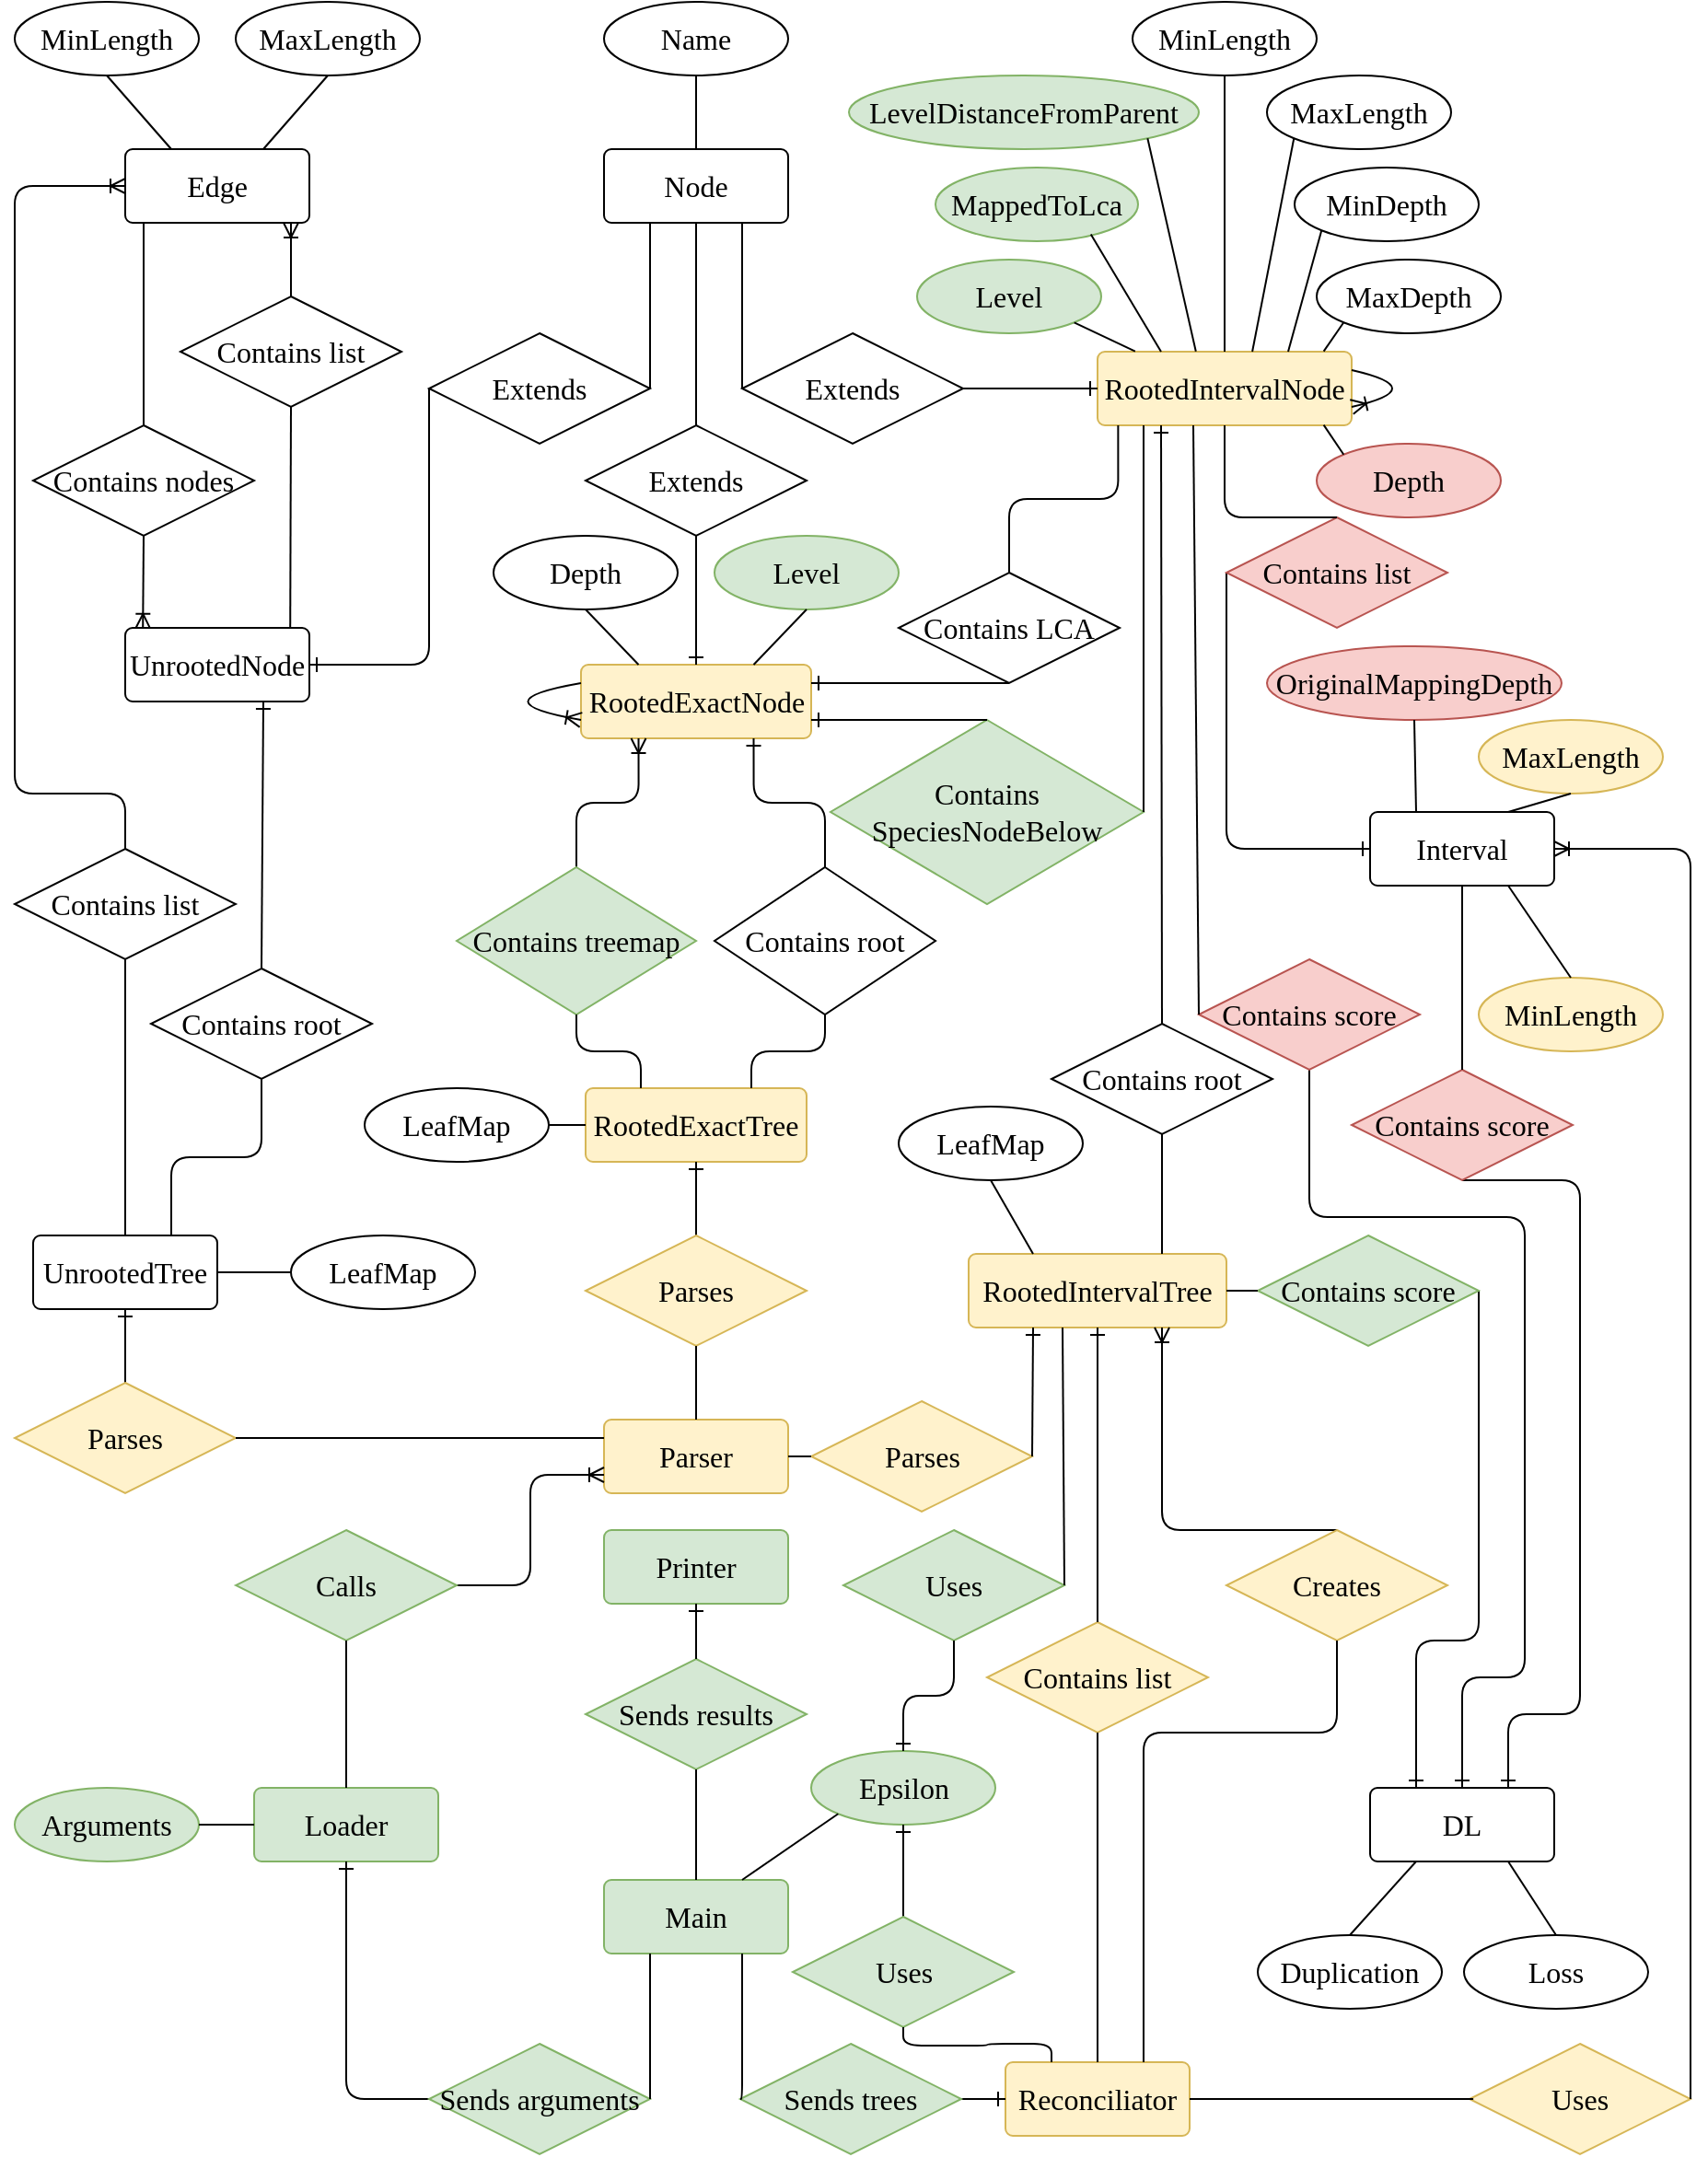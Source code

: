 <mxfile version="14.6.0" type="device"><diagram id="Qa_BbwQ11GzeGNr4lLnT" name="Page-1"><mxGraphModel dx="1021" dy="529" grid="1" gridSize="10" guides="1" tooltips="1" connect="1" arrows="1" fold="1" page="1" pageScale="1" pageWidth="827" pageHeight="1169" math="0" shadow="0"><root><mxCell id="0"/><mxCell id="1" parent="0"/><mxCell id="8KQ0YK8IQkVIXae2N2Za-1" value="Edge" style="rounded=1;arcSize=10;whiteSpace=wrap;html=1;align=center;fontFamily=Times New Roman;fontSize=16;" parent="1" vertex="1"><mxGeometry x="80" y="80" width="100" height="40" as="geometry"/></mxCell><mxCell id="8KQ0YK8IQkVIXae2N2Za-2" value="MaxLength" style="ellipse;whiteSpace=wrap;html=1;align=center;fontFamily=Times New Roman;fontSize=16;" parent="1" vertex="1"><mxGeometry x="140" width="100" height="40" as="geometry"/></mxCell><mxCell id="8KQ0YK8IQkVIXae2N2Za-3" value="MinLength" style="ellipse;whiteSpace=wrap;html=1;align=center;fontFamily=Times New Roman;fontSize=16;" parent="1" vertex="1"><mxGeometry x="20" width="100" height="40" as="geometry"/></mxCell><mxCell id="8KQ0YK8IQkVIXae2N2Za-4" value="" style="endArrow=none;html=1;rounded=0;exitX=0.5;exitY=1;exitDx=0;exitDy=0;entryX=0.25;entryY=0;entryDx=0;entryDy=0;fontFamily=Times New Roman;fontSize=16;" parent="1" source="8KQ0YK8IQkVIXae2N2Za-3" target="8KQ0YK8IQkVIXae2N2Za-1" edge="1"><mxGeometry relative="1" as="geometry"><mxPoint x="330" y="190" as="sourcePoint"/><mxPoint x="490" y="190" as="targetPoint"/></mxGeometry></mxCell><mxCell id="8KQ0YK8IQkVIXae2N2Za-5" value="" style="endArrow=none;html=1;rounded=0;exitX=0.5;exitY=1;exitDx=0;exitDy=0;entryX=0.75;entryY=0;entryDx=0;entryDy=0;fontFamily=Times New Roman;fontSize=16;" parent="1" source="8KQ0YK8IQkVIXae2N2Za-2" target="8KQ0YK8IQkVIXae2N2Za-1" edge="1"><mxGeometry relative="1" as="geometry"><mxPoint x="80" y="50" as="sourcePoint"/><mxPoint x="115" y="90" as="targetPoint"/></mxGeometry></mxCell><mxCell id="8KQ0YK8IQkVIXae2N2Za-8" value="" style="fontSize=16;html=1;endArrow=ERoneToMany;exitX=0.5;exitY=1;exitDx=0;exitDy=0;startArrow=none;fontFamily=Times New Roman;entryX=0.096;entryY=0.01;entryDx=0;entryDy=0;entryPerimeter=0;" parent="1" source="8KQ0YK8IQkVIXae2N2Za-7" target="8KQ0YK8IQkVIXae2N2Za-14" edge="1"><mxGeometry width="100" height="100" relative="1" as="geometry"><mxPoint x="360" y="240" as="sourcePoint"/><mxPoint x="105" y="310" as="targetPoint"/></mxGeometry></mxCell><mxCell id="8KQ0YK8IQkVIXae2N2Za-7" value="Contains nodes" style="shape=rhombus;perimeter=rhombusPerimeter;whiteSpace=wrap;html=1;align=center;fontFamily=Times New Roman;fontSize=16;" parent="1" vertex="1"><mxGeometry x="30" y="230" width="120" height="60" as="geometry"/></mxCell><mxCell id="8KQ0YK8IQkVIXae2N2Za-10" value="" style="fontSize=16;html=1;endArrow=none;entryX=0.5;entryY=0;entryDx=0;entryDy=0;fontFamily=Times New Roman;exitX=0.1;exitY=1;exitDx=0;exitDy=0;exitPerimeter=0;" parent="1" source="8KQ0YK8IQkVIXae2N2Za-1" target="8KQ0YK8IQkVIXae2N2Za-7" edge="1"><mxGeometry width="100" height="100" relative="1" as="geometry"><mxPoint x="80" y="160" as="sourcePoint"/><mxPoint x="130" y="240" as="targetPoint"/></mxGeometry></mxCell><mxCell id="8KQ0YK8IQkVIXae2N2Za-12" value="" style="fontSize=16;html=1;endArrow=ERoneToMany;exitX=0.5;exitY=0;exitDx=0;exitDy=0;startArrow=none;fontFamily=Times New Roman;entryX=0.9;entryY=1;entryDx=0;entryDy=0;entryPerimeter=0;" parent="1" source="8KQ0YK8IQkVIXae2N2Za-11" target="8KQ0YK8IQkVIXae2N2Za-1" edge="1"><mxGeometry width="100" height="100" relative="1" as="geometry"><mxPoint x="270" y="310" as="sourcePoint"/><mxPoint x="200" y="150" as="targetPoint"/></mxGeometry></mxCell><mxCell id="8KQ0YK8IQkVIXae2N2Za-11" value="Contains list" style="shape=rhombus;perimeter=rhombusPerimeter;whiteSpace=wrap;html=1;align=center;fontFamily=Times New Roman;fontSize=16;" parent="1" vertex="1"><mxGeometry x="110" y="160" width="120" height="60" as="geometry"/></mxCell><mxCell id="8KQ0YK8IQkVIXae2N2Za-13" value="" style="fontSize=16;html=1;endArrow=none;exitX=0.896;exitY=0.01;exitDx=0;exitDy=0;entryX=0.5;entryY=1;entryDx=0;entryDy=0;fontFamily=Times New Roman;exitPerimeter=0;" parent="1" source="8KQ0YK8IQkVIXae2N2Za-14" target="8KQ0YK8IQkVIXae2N2Za-11" edge="1"><mxGeometry width="100" height="100" relative="1" as="geometry"><mxPoint x="180" y="260" as="sourcePoint"/><mxPoint x="155" y="120" as="targetPoint"/></mxGeometry></mxCell><mxCell id="8KQ0YK8IQkVIXae2N2Za-14" value="UnrootedNode" style="rounded=1;arcSize=10;whiteSpace=wrap;html=1;align=center;fontFamily=Times New Roman;fontSize=16;" parent="1" vertex="1"><mxGeometry x="80" y="340" width="100" height="40" as="geometry"/></mxCell><mxCell id="8KQ0YK8IQkVIXae2N2Za-15" value="Interval" style="rounded=1;arcSize=10;whiteSpace=wrap;html=1;align=center;fontFamily=Times New Roman;fontSize=16;" parent="1" vertex="1"><mxGeometry x="756" y="440" width="100" height="40" as="geometry"/></mxCell><mxCell id="8KQ0YK8IQkVIXae2N2Za-16" value="MinLength" style="ellipse;whiteSpace=wrap;html=1;align=center;fontFamily=Times New Roman;fontSize=16;fillColor=#fff2cc;strokeColor=#d6b656;" parent="1" vertex="1"><mxGeometry x="815" y="530" width="100" height="40" as="geometry"/></mxCell><mxCell id="8KQ0YK8IQkVIXae2N2Za-17" value="MaxLength" style="ellipse;whiteSpace=wrap;html=1;align=center;fontFamily=Times New Roman;fontSize=16;fillColor=#fff2cc;strokeColor=#d6b656;" parent="1" vertex="1"><mxGeometry x="815" y="390" width="100" height="40" as="geometry"/></mxCell><mxCell id="8KQ0YK8IQkVIXae2N2Za-20" value="Node" style="rounded=1;arcSize=10;whiteSpace=wrap;html=1;align=center;fontFamily=Times New Roman;fontSize=16;" parent="1" vertex="1"><mxGeometry x="340" y="80" width="100" height="40" as="geometry"/></mxCell><mxCell id="8KQ0YK8IQkVIXae2N2Za-21" value="DL" style="rounded=1;arcSize=10;whiteSpace=wrap;html=1;align=center;fontFamily=Times New Roman;fontSize=16;" parent="1" vertex="1"><mxGeometry x="756" y="970" width="100" height="40" as="geometry"/></mxCell><mxCell id="8KQ0YK8IQkVIXae2N2Za-22" value="OriginalMappingDepth" style="ellipse;whiteSpace=wrap;html=1;align=center;fillColor=#f8cecc;strokeColor=#b85450;fontFamily=Times New Roman;fontSize=16;" parent="1" vertex="1"><mxGeometry x="700" y="350" width="160" height="40" as="geometry"/></mxCell><mxCell id="8KQ0YK8IQkVIXae2N2Za-23" value="Duplication" style="ellipse;whiteSpace=wrap;html=1;align=center;fontFamily=Times New Roman;fontSize=16;" parent="1" vertex="1"><mxGeometry x="695" y="1050" width="100" height="40" as="geometry"/></mxCell><mxCell id="8KQ0YK8IQkVIXae2N2Za-24" value="Loss" style="ellipse;whiteSpace=wrap;html=1;align=center;fontFamily=Times New Roman;fontSize=16;" parent="1" vertex="1"><mxGeometry x="807" y="1050" width="100" height="40" as="geometry"/></mxCell><mxCell id="8KQ0YK8IQkVIXae2N2Za-33" value="UnrootedTree" style="rounded=1;arcSize=10;whiteSpace=wrap;html=1;align=center;fontFamily=Times New Roman;fontSize=16;" parent="1" vertex="1"><mxGeometry x="30" y="670" width="100" height="40" as="geometry"/></mxCell><mxCell id="8KQ0YK8IQkVIXae2N2Za-38" value="" style="fontSize=16;html=1;endArrow=ERone;endFill=1;exitX=0.5;exitY=0;exitDx=0;exitDy=0;startArrow=none;entryX=0.75;entryY=1;entryDx=0;entryDy=0;fontFamily=Times New Roman;" parent="1" source="8KQ0YK8IQkVIXae2N2Za-34" target="8KQ0YK8IQkVIXae2N2Za-14" edge="1"><mxGeometry width="100" height="100" relative="1" as="geometry"><mxPoint x="190" y="340" as="sourcePoint"/><mxPoint x="60" y="310" as="targetPoint"/></mxGeometry></mxCell><mxCell id="8KQ0YK8IQkVIXae2N2Za-34" value="Contains root" style="shape=rhombus;perimeter=rhombusPerimeter;whiteSpace=wrap;html=1;align=center;fontFamily=Times New Roman;fontSize=16;" parent="1" vertex="1"><mxGeometry x="94" y="525" width="120" height="60" as="geometry"/></mxCell><mxCell id="8KQ0YK8IQkVIXae2N2Za-39" value="" style="fontSize=16;html=1;endArrow=none;endFill=1;exitX=0.75;exitY=0;exitDx=0;exitDy=0;entryX=0.5;entryY=1;entryDx=0;entryDy=0;fontFamily=Times New Roman;edgeStyle=orthogonalEdgeStyle;" parent="1" source="8KQ0YK8IQkVIXae2N2Za-33" target="8KQ0YK8IQkVIXae2N2Za-34" edge="1"><mxGeometry width="100" height="100" relative="1" as="geometry"><mxPoint x="130" y="400" as="sourcePoint"/><mxPoint x="130" y="280" as="targetPoint"/></mxGeometry></mxCell><mxCell id="8KQ0YK8IQkVIXae2N2Za-40" value="LeafMap" style="ellipse;whiteSpace=wrap;html=1;align=center;fontFamily=Times New Roman;fontSize=16;" parent="1" vertex="1"><mxGeometry x="170" y="670" width="100" height="40" as="geometry"/></mxCell><mxCell id="8KQ0YK8IQkVIXae2N2Za-41" value="" style="endArrow=none;html=1;rounded=0;exitX=0;exitY=0.5;exitDx=0;exitDy=0;fontFamily=Times New Roman;fontSize=16;entryX=1;entryY=0.5;entryDx=0;entryDy=0;" parent="1" source="8KQ0YK8IQkVIXae2N2Za-40" target="8KQ0YK8IQkVIXae2N2Za-33" edge="1"><mxGeometry relative="1" as="geometry"><mxPoint x="90" y="290" as="sourcePoint"/><mxPoint x="160" y="650" as="targetPoint"/></mxGeometry></mxCell><mxCell id="8KQ0YK8IQkVIXae2N2Za-43" value="" style="fontSize=16;html=1;endArrow=ERone;endFill=1;exitX=0;exitY=0.5;exitDx=0;exitDy=0;entryX=1;entryY=0.5;entryDx=0;entryDy=0;startArrow=none;fontFamily=Times New Roman;edgeStyle=orthogonalEdgeStyle;" parent="1" source="8KQ0YK8IQkVIXae2N2Za-42" target="8KQ0YK8IQkVIXae2N2Za-14" edge="1"><mxGeometry width="100" height="100" relative="1" as="geometry"><mxPoint x="230" y="330" as="sourcePoint"/><mxPoint x="330" y="230" as="targetPoint"/><Array as="points"><mxPoint x="245" y="360"/></Array></mxGeometry></mxCell><mxCell id="8KQ0YK8IQkVIXae2N2Za-42" value="Extends" style="shape=rhombus;perimeter=rhombusPerimeter;whiteSpace=wrap;html=1;align=center;fontFamily=Times New Roman;fontSize=16;" parent="1" vertex="1"><mxGeometry x="245" y="180" width="120" height="60" as="geometry"/></mxCell><mxCell id="8KQ0YK8IQkVIXae2N2Za-44" value="" style="fontSize=16;html=1;endArrow=none;endFill=1;exitX=0.25;exitY=1;exitDx=0;exitDy=0;entryX=1;entryY=0.5;entryDx=0;entryDy=0;fontFamily=Times New Roman;" parent="1" source="8KQ0YK8IQkVIXae2N2Za-20" target="8KQ0YK8IQkVIXae2N2Za-42" edge="1"><mxGeometry width="100" height="100" relative="1" as="geometry"><mxPoint x="380" y="300" as="sourcePoint"/><mxPoint x="180" y="270" as="targetPoint"/></mxGeometry></mxCell><mxCell id="8KQ0YK8IQkVIXae2N2Za-45" value="Parser" style="rounded=1;arcSize=10;whiteSpace=wrap;html=1;align=center;fontFamily=Times New Roman;fontSize=16;fillColor=#fff2cc;strokeColor=#d6b656;" parent="1" vertex="1"><mxGeometry x="340" y="770" width="100" height="40" as="geometry"/></mxCell><mxCell id="8KQ0YK8IQkVIXae2N2Za-47" value="" style="fontSize=16;html=1;endArrow=ERone;endFill=1;exitX=0.5;exitY=0;exitDx=0;exitDy=0;entryX=0.5;entryY=1;entryDx=0;entryDy=0;startArrow=none;fontFamily=Times New Roman;" parent="1" source="8KQ0YK8IQkVIXae2N2Za-46" target="8KQ0YK8IQkVIXae2N2Za-33" edge="1"><mxGeometry width="100" height="100" relative="1" as="geometry"><mxPoint x="280" y="430" as="sourcePoint"/><mxPoint x="380" y="330" as="targetPoint"/></mxGeometry></mxCell><mxCell id="8KQ0YK8IQkVIXae2N2Za-46" value="Parses" style="shape=rhombus;perimeter=rhombusPerimeter;whiteSpace=wrap;html=1;align=center;fontFamily=Times New Roman;fontSize=16;fillColor=#fff2cc;strokeColor=#d6b656;" parent="1" vertex="1"><mxGeometry x="20" y="750" width="120" height="60" as="geometry"/></mxCell><mxCell id="8KQ0YK8IQkVIXae2N2Za-48" value="" style="fontSize=16;html=1;endArrow=none;endFill=1;exitX=0;exitY=0.25;exitDx=0;exitDy=0;entryX=1;entryY=0.5;entryDx=0;entryDy=0;fontFamily=Times New Roman;edgeStyle=orthogonalEdgeStyle;" parent="1" source="8KQ0YK8IQkVIXae2N2Za-45" target="8KQ0YK8IQkVIXae2N2Za-46" edge="1"><mxGeometry width="100" height="100" relative="1" as="geometry"><mxPoint x="266.5" y="510" as="sourcePoint"/><mxPoint x="66.5" y="510" as="targetPoint"/><Array as="points"><mxPoint x="140" y="780"/></Array></mxGeometry></mxCell><mxCell id="8KQ0YK8IQkVIXae2N2Za-49" value="RootedExactNode" style="rounded=1;arcSize=10;whiteSpace=wrap;html=1;align=center;fontFamily=Times New Roman;fontSize=16;fillColor=#fff2cc;strokeColor=#d6b656;" parent="1" vertex="1"><mxGeometry x="327.5" y="360" width="125" height="40" as="geometry"/></mxCell><mxCell id="8KQ0YK8IQkVIXae2N2Za-50" value="" style="edgeStyle=orthogonalEdgeStyle;fontSize=16;html=1;endArrow=ERoneToMany;exitX=0;exitY=0.25;exitDx=0;exitDy=0;entryX=0;entryY=0.75;entryDx=0;entryDy=0;curved=1;fontFamily=Times New Roman;" parent="1" source="8KQ0YK8IQkVIXae2N2Za-49" target="8KQ0YK8IQkVIXae2N2Za-49" edge="1"><mxGeometry width="100" height="100" relative="1" as="geometry"><mxPoint x="500" y="430" as="sourcePoint"/><mxPoint x="600" y="330" as="targetPoint"/><Array as="points"><mxPoint x="270" y="380"/></Array></mxGeometry></mxCell><mxCell id="8KQ0YK8IQkVIXae2N2Za-51" value="Depth" style="ellipse;whiteSpace=wrap;html=1;align=center;fontFamily=Times New Roman;fontSize=16;" parent="1" vertex="1"><mxGeometry x="280" y="290" width="100" height="40" as="geometry"/></mxCell><mxCell id="8KQ0YK8IQkVIXae2N2Za-52" value="" style="endArrow=none;html=1;rounded=0;exitX=0.5;exitY=1;exitDx=0;exitDy=0;entryX=0.25;entryY=0;entryDx=0;entryDy=0;fontFamily=Times New Roman;fontSize=16;" parent="1" source="8KQ0YK8IQkVIXae2N2Za-51" target="8KQ0YK8IQkVIXae2N2Za-49" edge="1"><mxGeometry relative="1" as="geometry"><mxPoint x="440" y="250" as="sourcePoint"/><mxPoint x="440" y="290" as="targetPoint"/></mxGeometry></mxCell><mxCell id="8KQ0YK8IQkVIXae2N2Za-54" value="" style="fontSize=16;html=1;endArrow=ERone;endFill=1;exitX=0.5;exitY=1;exitDx=0;exitDy=0;entryX=0.5;entryY=0;entryDx=0;entryDy=0;startArrow=none;fontFamily=Times New Roman;" parent="1" source="8KQ0YK8IQkVIXae2N2Za-53" target="8KQ0YK8IQkVIXae2N2Za-49" edge="1"><mxGeometry width="100" height="100" relative="1" as="geometry"><mxPoint x="500" y="430" as="sourcePoint"/><mxPoint x="600" y="330" as="targetPoint"/></mxGeometry></mxCell><mxCell id="8KQ0YK8IQkVIXae2N2Za-53" value="Extends" style="shape=rhombus;perimeter=rhombusPerimeter;whiteSpace=wrap;html=1;align=center;fontFamily=Times New Roman;fontSize=16;" parent="1" vertex="1"><mxGeometry x="330" y="230" width="120" height="60" as="geometry"/></mxCell><mxCell id="8KQ0YK8IQkVIXae2N2Za-55" value="" style="fontSize=16;html=1;endArrow=none;endFill=1;exitX=0.5;exitY=1;exitDx=0;exitDy=0;entryX=0.5;entryY=0;entryDx=0;entryDy=0;fontFamily=Times New Roman;" parent="1" source="8KQ0YK8IQkVIXae2N2Za-20" target="8KQ0YK8IQkVIXae2N2Za-53" edge="1"><mxGeometry width="100" height="100" relative="1" as="geometry"><mxPoint x="480" y="300" as="sourcePoint"/><mxPoint x="610" y="420" as="targetPoint"/></mxGeometry></mxCell><mxCell id="8KQ0YK8IQkVIXae2N2Za-58" value="RootedExactTree" style="rounded=1;arcSize=10;whiteSpace=wrap;html=1;align=center;fontFamily=Times New Roman;fontSize=16;fillColor=#fff2cc;strokeColor=#d6b656;" parent="1" vertex="1"><mxGeometry x="330" y="590" width="120" height="40" as="geometry"/></mxCell><mxCell id="8KQ0YK8IQkVIXae2N2Za-59" value="" style="fontSize=16;html=1;endArrow=ERone;endFill=1;exitX=0.5;exitY=0;exitDx=0;exitDy=0;entryX=0.75;entryY=1;entryDx=0;entryDy=0;startArrow=none;fontFamily=Times New Roman;edgeStyle=orthogonalEdgeStyle;" parent="1" source="8KQ0YK8IQkVIXae2N2Za-60" target="8KQ0YK8IQkVIXae2N2Za-49" edge="1"><mxGeometry width="100" height="100" relative="1" as="geometry"><mxPoint x="720" y="500" as="sourcePoint"/><mxPoint x="660" y="440" as="targetPoint"/></mxGeometry></mxCell><mxCell id="8KQ0YK8IQkVIXae2N2Za-60" value="Contains root" style="shape=rhombus;perimeter=rhombusPerimeter;whiteSpace=wrap;html=1;align=center;fontFamily=Times New Roman;fontSize=16;" parent="1" vertex="1"><mxGeometry x="400" y="470" width="120" height="80" as="geometry"/></mxCell><mxCell id="8KQ0YK8IQkVIXae2N2Za-61" value="" style="fontSize=16;html=1;endArrow=none;endFill=1;entryX=0.5;entryY=1;entryDx=0;entryDy=0;exitX=0.75;exitY=0;exitDx=0;exitDy=0;fontFamily=Times New Roman;edgeStyle=orthogonalEdgeStyle;" parent="1" source="8KQ0YK8IQkVIXae2N2Za-58" target="8KQ0YK8IQkVIXae2N2Za-60" edge="1"><mxGeometry width="100" height="100" relative="1" as="geometry"><mxPoint x="580" y="620" as="sourcePoint"/><mxPoint x="26.5" y="470" as="targetPoint"/></mxGeometry></mxCell><mxCell id="8KQ0YK8IQkVIXae2N2Za-62" value="LeafMap" style="ellipse;whiteSpace=wrap;html=1;align=center;fontFamily=Times New Roman;fontSize=16;" parent="1" vertex="1"><mxGeometry x="210" y="590" width="100" height="40" as="geometry"/></mxCell><mxCell id="8KQ0YK8IQkVIXae2N2Za-63" value="" style="endArrow=none;html=1;rounded=0;exitX=1;exitY=0.5;exitDx=0;exitDy=0;fontFamily=Times New Roman;fontSize=16;entryX=0;entryY=0.5;entryDx=0;entryDy=0;" parent="1" source="8KQ0YK8IQkVIXae2N2Za-62" target="8KQ0YK8IQkVIXae2N2Za-58" edge="1"><mxGeometry relative="1" as="geometry"><mxPoint x="470" y="662" as="sourcePoint"/><mxPoint x="310" y="650" as="targetPoint"/></mxGeometry></mxCell><mxCell id="8KQ0YK8IQkVIXae2N2Za-65" value="" style="fontSize=16;html=1;endArrow=ERone;endFill=1;exitX=0.5;exitY=0;exitDx=0;exitDy=0;entryX=0.5;entryY=1;entryDx=0;entryDy=0;startArrow=none;fontFamily=Times New Roman;" parent="1" source="8KQ0YK8IQkVIXae2N2Za-64" target="8KQ0YK8IQkVIXae2N2Za-58" edge="1"><mxGeometry width="100" height="100" relative="1" as="geometry"><mxPoint x="406.5" y="620" as="sourcePoint"/><mxPoint x="506.5" y="520" as="targetPoint"/></mxGeometry></mxCell><mxCell id="8KQ0YK8IQkVIXae2N2Za-64" value="Parses" style="shape=rhombus;perimeter=rhombusPerimeter;whiteSpace=wrap;html=1;align=center;fontFamily=Times New Roman;fontSize=16;fillColor=#fff2cc;strokeColor=#d6b656;" parent="1" vertex="1"><mxGeometry x="330" y="670" width="120" height="60" as="geometry"/></mxCell><mxCell id="8KQ0YK8IQkVIXae2N2Za-66" value="" style="fontSize=16;html=1;endArrow=none;endFill=1;exitX=0.5;exitY=0;exitDx=0;exitDy=0;entryX=0.5;entryY=1;entryDx=0;entryDy=0;fontFamily=Times New Roman;" parent="1" source="8KQ0YK8IQkVIXae2N2Za-45" target="8KQ0YK8IQkVIXae2N2Za-64" edge="1"><mxGeometry width="100" height="100" relative="1" as="geometry"><mxPoint x="366.5" y="510" as="sourcePoint"/><mxPoint x="496.5" y="670" as="targetPoint"/></mxGeometry></mxCell><mxCell id="8KQ0YK8IQkVIXae2N2Za-67" value="RootedIntervalNode" style="rounded=1;arcSize=10;whiteSpace=wrap;html=1;align=center;fontFamily=Times New Roman;fontSize=16;fillColor=#fff2cc;strokeColor=#d6b656;" parent="1" vertex="1"><mxGeometry x="608" y="190" width="138" height="40" as="geometry"/></mxCell><mxCell id="8KQ0YK8IQkVIXae2N2Za-69" value="" style="fontSize=16;html=1;endArrow=ERone;endFill=1;exitX=1;exitY=0.5;exitDx=0;exitDy=0;entryX=0;entryY=0.5;entryDx=0;entryDy=0;startArrow=none;fontFamily=Times New Roman;" parent="1" source="8KQ0YK8IQkVIXae2N2Za-68" target="8KQ0YK8IQkVIXae2N2Za-67" edge="1"><mxGeometry width="100" height="100" relative="1" as="geometry"><mxPoint x="730" y="330" as="sourcePoint"/><mxPoint x="830" y="230" as="targetPoint"/></mxGeometry></mxCell><mxCell id="8KQ0YK8IQkVIXae2N2Za-68" value="Extends" style="shape=rhombus;perimeter=rhombusPerimeter;whiteSpace=wrap;html=1;align=center;fontFamily=Times New Roman;fontSize=16;" parent="1" vertex="1"><mxGeometry x="415" y="180" width="120" height="60" as="geometry"/></mxCell><mxCell id="8KQ0YK8IQkVIXae2N2Za-70" value="" style="fontSize=16;html=1;endArrow=none;endFill=1;exitX=0.75;exitY=1;exitDx=0;exitDy=0;entryX=0;entryY=0.5;entryDx=0;entryDy=0;fontFamily=Times New Roman;" parent="1" source="8KQ0YK8IQkVIXae2N2Za-20" target="8KQ0YK8IQkVIXae2N2Za-68" edge="1"><mxGeometry width="100" height="100" relative="1" as="geometry"><mxPoint x="480" y="300" as="sourcePoint"/><mxPoint x="800" y="260" as="targetPoint"/></mxGeometry></mxCell><mxCell id="8KQ0YK8IQkVIXae2N2Za-71" value="" style="edgeStyle=orthogonalEdgeStyle;fontSize=16;html=1;endArrow=ERoneToMany;exitX=1;exitY=0.25;exitDx=0;exitDy=0;entryX=1;entryY=0.75;entryDx=0;entryDy=0;curved=1;fontFamily=Times New Roman;" parent="1" source="8KQ0YK8IQkVIXae2N2Za-67" target="8KQ0YK8IQkVIXae2N2Za-67" edge="1"><mxGeometry width="100" height="100" relative="1" as="geometry"><mxPoint x="720" y="420" as="sourcePoint"/><mxPoint x="820" y="320" as="targetPoint"/><Array as="points"><mxPoint x="790" y="210"/></Array></mxGeometry></mxCell><mxCell id="8KQ0YK8IQkVIXae2N2Za-72" value="MinLength" style="ellipse;whiteSpace=wrap;html=1;align=center;fontFamily=Times New Roman;fontSize=16;" parent="1" vertex="1"><mxGeometry x="627" width="100" height="40" as="geometry"/></mxCell><mxCell id="8KQ0YK8IQkVIXae2N2Za-73" value="MaxLength" style="ellipse;whiteSpace=wrap;html=1;align=center;fontFamily=Times New Roman;fontSize=16;" parent="1" vertex="1"><mxGeometry x="700" y="40" width="100" height="40" as="geometry"/></mxCell><mxCell id="8KQ0YK8IQkVIXae2N2Za-74" value="MinDepth" style="ellipse;whiteSpace=wrap;html=1;align=center;fontFamily=Times New Roman;fontSize=16;" parent="1" vertex="1"><mxGeometry x="715" y="90" width="100" height="40" as="geometry"/></mxCell><mxCell id="8KQ0YK8IQkVIXae2N2Za-75" value="MaxDepth" style="ellipse;whiteSpace=wrap;html=1;align=center;fontFamily=Times New Roman;fontSize=16;" parent="1" vertex="1"><mxGeometry x="727" y="140" width="100" height="40" as="geometry"/></mxCell><mxCell id="8KQ0YK8IQkVIXae2N2Za-76" value="Depth" style="ellipse;whiteSpace=wrap;html=1;align=center;fillColor=#f8cecc;strokeColor=#b85450;fontFamily=Times New Roman;fontSize=16;" parent="1" vertex="1"><mxGeometry x="727" y="240" width="100" height="40" as="geometry"/></mxCell><mxCell id="8KQ0YK8IQkVIXae2N2Za-82" value="Contains root" style="shape=rhombus;perimeter=rhombusPerimeter;whiteSpace=wrap;html=1;align=center;fontFamily=Times New Roman;fontSize=16;" parent="1" vertex="1"><mxGeometry x="583" y="555" width="120" height="60" as="geometry"/></mxCell><mxCell id="8KQ0YK8IQkVIXae2N2Za-83" value="RootedIntervalTree" style="rounded=1;arcSize=10;whiteSpace=wrap;html=1;align=center;fontFamily=Times New Roman;fontSize=16;fillColor=#fff2cc;strokeColor=#d6b656;" parent="1" vertex="1"><mxGeometry x="538" y="680" width="140" height="40" as="geometry"/></mxCell><mxCell id="8KQ0YK8IQkVIXae2N2Za-85" value="" style="fontSize=16;html=1;endArrow=none;endFill=1;entryX=0.5;entryY=1;entryDx=0;entryDy=0;exitX=0.75;exitY=0;exitDx=0;exitDy=0;fontFamily=Times New Roman;" parent="1" source="8KQ0YK8IQkVIXae2N2Za-83" target="8KQ0YK8IQkVIXae2N2Za-82" edge="1"><mxGeometry width="100" height="100" relative="1" as="geometry"><mxPoint x="545" y="660" as="sourcePoint"/><mxPoint x="655" y="610" as="targetPoint"/></mxGeometry></mxCell><mxCell id="8KQ0YK8IQkVIXae2N2Za-86" value="LeafMap" style="ellipse;whiteSpace=wrap;html=1;align=center;fontFamily=Times New Roman;fontSize=16;" parent="1" vertex="1"><mxGeometry x="500" y="600" width="100" height="40" as="geometry"/></mxCell><mxCell id="8KQ0YK8IQkVIXae2N2Za-91" value="Parses" style="shape=rhombus;perimeter=rhombusPerimeter;whiteSpace=wrap;html=1;align=center;fontFamily=Times New Roman;fontSize=16;fillColor=#fff2cc;strokeColor=#d6b656;" parent="1" vertex="1"><mxGeometry x="452.5" y="760" width="120" height="60" as="geometry"/></mxCell><mxCell id="8KQ0YK8IQkVIXae2N2Za-92" value="" style="fontSize=16;html=1;endArrow=none;endFill=1;entryX=0;entryY=0.5;entryDx=0;entryDy=0;exitX=1;exitY=0.5;exitDx=0;exitDy=0;fontFamily=Times New Roman;" parent="1" source="8KQ0YK8IQkVIXae2N2Za-45" target="8KQ0YK8IQkVIXae2N2Za-91" edge="1"><mxGeometry width="100" height="100" relative="1" as="geometry"><mxPoint x="420" y="850" as="sourcePoint"/><mxPoint x="350.5" y="700" as="targetPoint"/></mxGeometry></mxCell><mxCell id="8KQ0YK8IQkVIXae2N2Za-93" value="" style="fontSize=16;html=1;endArrow=ERone;endFill=1;exitX=1;exitY=0.5;exitDx=0;exitDy=0;entryX=0.25;entryY=1;entryDx=0;entryDy=0;startArrow=none;fontFamily=Times New Roman;" parent="1" source="8KQ0YK8IQkVIXae2N2Za-91" target="8KQ0YK8IQkVIXae2N2Za-83" edge="1"><mxGeometry width="100" height="100" relative="1" as="geometry"><mxPoint x="549" y="610" as="sourcePoint"/><mxPoint x="585" y="590" as="targetPoint"/></mxGeometry></mxCell><mxCell id="8KQ0YK8IQkVIXae2N2Za-94" value="Loader" style="rounded=1;arcSize=10;whiteSpace=wrap;html=1;align=center;fillColor=#d5e8d4;strokeColor=#82b366;fontFamily=Times New Roman;fontSize=16;" parent="1" vertex="1"><mxGeometry x="150" y="970" width="100" height="40" as="geometry"/></mxCell><mxCell id="8KQ0YK8IQkVIXae2N2Za-95" value="Main" style="rounded=1;arcSize=10;whiteSpace=wrap;html=1;align=center;fillColor=#d5e8d4;strokeColor=#82b366;fontFamily=Times New Roman;fontSize=16;" parent="1" vertex="1"><mxGeometry x="340" y="1020" width="100" height="40" as="geometry"/></mxCell><mxCell id="8KQ0YK8IQkVIXae2N2Za-98" value="" style="fontSize=16;html=1;endArrow=ERone;endFill=1;exitX=0;exitY=0.5;exitDx=0;exitDy=0;entryX=0.5;entryY=1;entryDx=0;entryDy=0;startArrow=none;fontFamily=Times New Roman;edgeStyle=orthogonalEdgeStyle;" parent="1" source="8KQ0YK8IQkVIXae2N2Za-96" target="8KQ0YK8IQkVIXae2N2Za-94" edge="1"><mxGeometry width="100" height="100" relative="1" as="geometry"><mxPoint x="493" y="849" as="sourcePoint"/><mxPoint x="593" y="749" as="targetPoint"/></mxGeometry></mxCell><mxCell id="8KQ0YK8IQkVIXae2N2Za-96" value="Sends arguments" style="shape=rhombus;perimeter=rhombusPerimeter;whiteSpace=wrap;html=1;align=center;fillColor=#d5e8d4;strokeColor=#82b366;fontFamily=Times New Roman;fontSize=16;" parent="1" vertex="1"><mxGeometry x="245" y="1109" width="120" height="60" as="geometry"/></mxCell><mxCell id="8KQ0YK8IQkVIXae2N2Za-99" value="" style="fontSize=16;html=1;endArrow=none;endFill=1;entryX=1;entryY=0.5;entryDx=0;entryDy=0;fontFamily=Times New Roman;edgeStyle=orthogonalEdgeStyle;exitX=0.25;exitY=1;exitDx=0;exitDy=0;" parent="1" source="8KQ0YK8IQkVIXae2N2Za-95" target="8KQ0YK8IQkVIXae2N2Za-96" edge="1"><mxGeometry width="100" height="100" relative="1" as="geometry"><mxPoint x="365" y="1109.0" as="sourcePoint"/><mxPoint x="103" y="1009" as="targetPoint"/><Array as="points"><mxPoint x="365" y="1139"/></Array></mxGeometry></mxCell><mxCell id="8KQ0YK8IQkVIXae2N2Za-101" value="" style="fontSize=16;html=1;endArrow=ERoneToMany;exitX=1;exitY=0.5;exitDx=0;exitDy=0;entryX=0;entryY=0.75;entryDx=0;entryDy=0;startArrow=none;fontFamily=Times New Roman;edgeStyle=orthogonalEdgeStyle;" parent="1" source="8KQ0YK8IQkVIXae2N2Za-100" target="8KQ0YK8IQkVIXae2N2Za-45" edge="1"><mxGeometry width="100" height="100" relative="1" as="geometry"><mxPoint x="356.5" y="730" as="sourcePoint"/><mxPoint x="126.5" y="680" as="targetPoint"/></mxGeometry></mxCell><mxCell id="8KQ0YK8IQkVIXae2N2Za-100" value="Calls" style="shape=rhombus;perimeter=rhombusPerimeter;whiteSpace=wrap;html=1;align=center;fillColor=#d5e8d4;strokeColor=#82b366;fontFamily=Times New Roman;fontSize=16;" parent="1" vertex="1"><mxGeometry x="140" y="830" width="120" height="60" as="geometry"/></mxCell><mxCell id="8KQ0YK8IQkVIXae2N2Za-102" value="" style="fontSize=16;html=1;endArrow=none;exitX=0.5;exitY=0;exitDx=0;exitDy=0;entryX=0.5;entryY=1;entryDx=0;entryDy=0;fontFamily=Times New Roman;" parent="1" source="8KQ0YK8IQkVIXae2N2Za-94" target="8KQ0YK8IQkVIXae2N2Za-100" edge="1"><mxGeometry width="100" height="100" relative="1" as="geometry"><mxPoint x="-33.5" y="760" as="sourcePoint"/><mxPoint x="146.5" y="720" as="targetPoint"/></mxGeometry></mxCell><mxCell id="8KQ0YK8IQkVIXae2N2Za-103" value="Arguments" style="ellipse;whiteSpace=wrap;html=1;align=center;fontFamily=Times New Roman;fontSize=16;fillColor=#d5e8d4;strokeColor=#82b366;" parent="1" vertex="1"><mxGeometry x="20" y="970" width="100" height="40" as="geometry"/></mxCell><mxCell id="8KQ0YK8IQkVIXae2N2Za-105" value="Printer" style="rounded=1;arcSize=10;whiteSpace=wrap;html=1;align=center;fontFamily=Times New Roman;fontSize=16;fillColor=#d5e8d4;strokeColor=#82b366;" parent="1" vertex="1"><mxGeometry x="340" y="830" width="100" height="40" as="geometry"/></mxCell><mxCell id="8KQ0YK8IQkVIXae2N2Za-106" value="Reconciliator" style="rounded=1;arcSize=10;whiteSpace=wrap;html=1;align=center;fillColor=#fff2cc;strokeColor=#d6b656;fontFamily=Times New Roman;fontSize=16;" parent="1" vertex="1"><mxGeometry x="558" y="1119" width="100" height="40" as="geometry"/></mxCell><mxCell id="8KQ0YK8IQkVIXae2N2Za-108" value="" style="fontSize=16;html=1;endArrow=ERone;endFill=1;exitX=1;exitY=0.5;exitDx=0;exitDy=0;entryX=0;entryY=0.5;entryDx=0;entryDy=0;startArrow=none;fontFamily=Times New Roman;" parent="1" source="8KQ0YK8IQkVIXae2N2Za-107" target="8KQ0YK8IQkVIXae2N2Za-106" edge="1"><mxGeometry width="100" height="100" relative="1" as="geometry"><mxPoint x="488" y="1039" as="sourcePoint"/><mxPoint x="588" y="939" as="targetPoint"/></mxGeometry></mxCell><mxCell id="8KQ0YK8IQkVIXae2N2Za-107" value="Sends trees" style="shape=rhombus;perimeter=rhombusPerimeter;whiteSpace=wrap;html=1;align=center;fillColor=#d5e8d4;strokeColor=#82b366;fontFamily=Times New Roman;fontSize=16;" parent="1" vertex="1"><mxGeometry x="414" y="1109" width="120" height="60" as="geometry"/></mxCell><mxCell id="8KQ0YK8IQkVIXae2N2Za-111" value="" style="fontSize=16;html=1;endArrow=none;endFill=1;entryX=0;entryY=0.5;entryDx=0;entryDy=0;fontFamily=Times New Roman;edgeStyle=orthogonalEdgeStyle;exitX=0.75;exitY=1;exitDx=0;exitDy=0;" parent="1" source="8KQ0YK8IQkVIXae2N2Za-95" target="8KQ0YK8IQkVIXae2N2Za-107" edge="1"><mxGeometry width="100" height="100" relative="1" as="geometry"><mxPoint x="415" y="1109.0" as="sourcePoint"/><mxPoint x="578" y="1179" as="targetPoint"/><Array as="points"><mxPoint x="415" y="1139"/></Array></mxGeometry></mxCell><mxCell id="8KQ0YK8IQkVIXae2N2Za-116" value="Sends results" style="shape=rhombus;perimeter=rhombusPerimeter;whiteSpace=wrap;html=1;align=center;fillColor=#d5e8d4;strokeColor=#82b366;fontFamily=Times New Roman;fontSize=16;" parent="1" vertex="1"><mxGeometry x="330" y="900" width="120" height="60" as="geometry"/></mxCell><mxCell id="8KQ0YK8IQkVIXae2N2Za-117" value="" style="fontSize=16;html=1;endArrow=none;endFill=1;entryX=0.5;entryY=1;entryDx=0;entryDy=0;exitX=0.5;exitY=0;exitDx=0;exitDy=0;fontFamily=Times New Roman;" parent="1" source="8KQ0YK8IQkVIXae2N2Za-95" target="8KQ0YK8IQkVIXae2N2Za-116" edge="1"><mxGeometry width="100" height="100" relative="1" as="geometry"><mxPoint x="323" y="1089" as="sourcePoint"/><mxPoint x="143" y="1089" as="targetPoint"/></mxGeometry></mxCell><mxCell id="8KQ0YK8IQkVIXae2N2Za-118" value="" style="fontSize=16;html=1;endArrow=ERone;endFill=1;exitX=0.5;exitY=0;exitDx=0;exitDy=0;entryX=0.5;entryY=1;entryDx=0;entryDy=0;startArrow=none;fontFamily=Times New Roman;" parent="1" source="8KQ0YK8IQkVIXae2N2Za-116" target="8KQ0YK8IQkVIXae2N2Za-105" edge="1"><mxGeometry width="100" height="100" relative="1" as="geometry"><mxPoint x="390" y="890" as="sourcePoint"/><mxPoint x="113" y="929" as="targetPoint"/></mxGeometry></mxCell><mxCell id="8KQ0YK8IQkVIXae2N2Za-126" value="" style="fontSize=16;html=1;endArrow=ERoneToMany;exitX=0.5;exitY=0;exitDx=0;exitDy=0;entryX=0.25;entryY=1;entryDx=0;entryDy=0;startArrow=none;fontFamily=Times New Roman;edgeStyle=orthogonalEdgeStyle;" parent="1" source="8KQ0YK8IQkVIXae2N2Za-125" target="8KQ0YK8IQkVIXae2N2Za-49" edge="1"><mxGeometry width="100" height="100" relative="1" as="geometry"><mxPoint x="430" y="490" as="sourcePoint"/><mxPoint x="430" y="500" as="targetPoint"/></mxGeometry></mxCell><mxCell id="8KQ0YK8IQkVIXae2N2Za-125" value="Contains treemap" style="shape=rhombus;perimeter=rhombusPerimeter;whiteSpace=wrap;html=1;align=center;fillColor=#d5e8d4;strokeColor=#82b366;fontFamily=Times New Roman;fontSize=16;" parent="1" vertex="1"><mxGeometry x="260" y="470" width="130" height="80" as="geometry"/></mxCell><mxCell id="8KQ0YK8IQkVIXae2N2Za-127" value="" style="fontSize=16;html=1;endArrow=none;exitX=0.25;exitY=0;exitDx=0;exitDy=0;entryX=0.5;entryY=1;entryDx=0;entryDy=0;fontFamily=Times New Roman;edgeStyle=orthogonalEdgeStyle;" parent="1" source="8KQ0YK8IQkVIXae2N2Za-58" target="8KQ0YK8IQkVIXae2N2Za-125" edge="1"><mxGeometry width="100" height="100" relative="1" as="geometry"><mxPoint x="496.5" y="650" as="sourcePoint"/><mxPoint x="521.5" y="530" as="targetPoint"/></mxGeometry></mxCell><mxCell id="8KQ0YK8IQkVIXae2N2Za-129" value="" style="fontSize=16;html=1;endArrow=ERoneToMany;exitX=0.5;exitY=0;exitDx=0;exitDy=0;entryX=0;entryY=0.5;entryDx=0;entryDy=0;startArrow=none;fontFamily=Times New Roman;edgeStyle=orthogonalEdgeStyle;" parent="1" source="8KQ0YK8IQkVIXae2N2Za-128" target="8KQ0YK8IQkVIXae2N2Za-1" edge="1"><mxGeometry width="100" height="100" relative="1" as="geometry"><mxPoint x="110" y="380" as="sourcePoint"/><mxPoint x="210" y="280" as="targetPoint"/><Array as="points"><mxPoint x="20" y="430"/><mxPoint x="20" y="100"/></Array></mxGeometry></mxCell><mxCell id="8KQ0YK8IQkVIXae2N2Za-128" value="Contains list" style="shape=rhombus;perimeter=rhombusPerimeter;whiteSpace=wrap;html=1;align=center;fontFamily=Times New Roman;fontSize=16;" parent="1" vertex="1"><mxGeometry x="20" y="460" width="120" height="60" as="geometry"/></mxCell><mxCell id="8KQ0YK8IQkVIXae2N2Za-130" value="" style="fontSize=16;html=1;endArrow=none;entryX=0.5;entryY=1;entryDx=0;entryDy=0;fontFamily=Times New Roman;" parent="1" source="8KQ0YK8IQkVIXae2N2Za-33" target="8KQ0YK8IQkVIXae2N2Za-128" edge="1"><mxGeometry width="100" height="100" relative="1" as="geometry"><mxPoint x="105" y="400.0" as="sourcePoint"/><mxPoint x="80" y="80" as="targetPoint"/></mxGeometry></mxCell><mxCell id="8KQ0YK8IQkVIXae2N2Za-131" value="Contains LCA" style="shape=rhombus;perimeter=rhombusPerimeter;whiteSpace=wrap;html=1;align=center;fontFamily=Times New Roman;fontSize=16;" parent="1" vertex="1"><mxGeometry x="500" y="310" width="120" height="60" as="geometry"/></mxCell><mxCell id="8KQ0YK8IQkVIXae2N2Za-133" value="" style="fontSize=16;html=1;endArrow=ERone;endFill=1;exitX=0.5;exitY=1;exitDx=0;exitDy=0;entryX=1;entryY=0.25;entryDx=0;entryDy=0;startArrow=none;fontFamily=Times New Roman;" parent="1" source="8KQ0YK8IQkVIXae2N2Za-131" target="8KQ0YK8IQkVIXae2N2Za-49" edge="1"><mxGeometry width="100" height="100" relative="1" as="geometry"><mxPoint x="725.0" y="480" as="sourcePoint"/><mxPoint x="670.0" y="450" as="targetPoint"/></mxGeometry></mxCell><mxCell id="8KQ0YK8IQkVIXae2N2Za-136" value="LevelDistanceFromParent" style="ellipse;whiteSpace=wrap;html=1;align=center;fillColor=#d5e8d4;strokeColor=#82b366;fontFamily=Times New Roman;fontSize=16;" parent="1" vertex="1"><mxGeometry x="473" y="40" width="190" height="40" as="geometry"/></mxCell><mxCell id="8KQ0YK8IQkVIXae2N2Za-137" value="Contains SpeciesNodeBelow" style="shape=rhombus;perimeter=rhombusPerimeter;whiteSpace=wrap;html=1;align=center;fillColor=#d5e8d4;strokeColor=#82b366;fontFamily=Times New Roman;fontSize=16;" parent="1" vertex="1"><mxGeometry x="463" y="390" width="170" height="100" as="geometry"/></mxCell><mxCell id="8KQ0YK8IQkVIXae2N2Za-139" style="edgeStyle=none;orthogonalLoop=1;jettySize=auto;html=1;entryX=0.75;entryY=1;entryDx=0;entryDy=0;fontFamily=Times New Roman;fontSize=16;" parent="1" source="8KQ0YK8IQkVIXae2N2Za-67" target="8KQ0YK8IQkVIXae2N2Za-67" edge="1"><mxGeometry relative="1" as="geometry"/></mxCell><mxCell id="8KQ0YK8IQkVIXae2N2Za-140" value="" style="fontSize=16;html=1;endArrow=ERone;endFill=1;exitX=0.5;exitY=0;exitDx=0;exitDy=0;startArrow=none;entryX=1;entryY=0.75;entryDx=0;entryDy=0;fontFamily=Times New Roman;" parent="1" source="8KQ0YK8IQkVIXae2N2Za-137" target="8KQ0YK8IQkVIXae2N2Za-49" edge="1"><mxGeometry width="100" height="100" relative="1" as="geometry"><mxPoint x="835.0" y="490" as="sourcePoint"/><mxPoint x="440" y="530" as="targetPoint"/></mxGeometry></mxCell><mxCell id="8KQ0YK8IQkVIXae2N2Za-152" value="" style="fontSize=16;html=1;endArrow=none;endFill=1;entryX=0.5;entryY=0;entryDx=0;entryDy=0;fontFamily=Times New Roman;edgeStyle=orthogonalEdgeStyle;exitX=0.081;exitY=1;exitDx=0;exitDy=0;exitPerimeter=0;" parent="1" source="8KQ0YK8IQkVIXae2N2Za-67" target="8KQ0YK8IQkVIXae2N2Za-131" edge="1"><mxGeometry width="100" height="100" relative="1" as="geometry"><mxPoint x="590" y="232" as="sourcePoint"/><mxPoint x="490" y="350" as="targetPoint"/></mxGeometry></mxCell><mxCell id="8KQ0YK8IQkVIXae2N2Za-153" value="" style="fontSize=16;html=1;endArrow=none;endFill=1;entryX=1;entryY=0.5;entryDx=0;entryDy=0;fontFamily=Times New Roman;" parent="1" target="8KQ0YK8IQkVIXae2N2Za-137" edge="1"><mxGeometry width="100" height="100" relative="1" as="geometry"><mxPoint x="633" y="230" as="sourcePoint"/><mxPoint x="610" y="430" as="targetPoint"/></mxGeometry></mxCell><mxCell id="8KQ0YK8IQkVIXae2N2Za-156" value="" style="fontSize=16;html=1;endArrow=ERone;endFill=1;exitX=0.5;exitY=0;exitDx=0;exitDy=0;startArrow=none;fontFamily=Times New Roman;entryX=0.25;entryY=1;entryDx=0;entryDy=0;" parent="1" source="8KQ0YK8IQkVIXae2N2Za-82" target="8KQ0YK8IQkVIXae2N2Za-67" edge="1"><mxGeometry width="100" height="100" relative="1" as="geometry"><mxPoint x="434" y="560" as="sourcePoint"/><mxPoint x="642" y="280" as="targetPoint"/></mxGeometry></mxCell><mxCell id="8KQ0YK8IQkVIXae2N2Za-164" value="" style="endArrow=none;html=1;rounded=0;entryX=1;entryY=0.5;entryDx=0;entryDy=0;exitX=0;exitY=0.5;exitDx=0;exitDy=0;fontFamily=Times New Roman;fontSize=16;" parent="1" source="8KQ0YK8IQkVIXae2N2Za-94" target="8KQ0YK8IQkVIXae2N2Za-103" edge="1"><mxGeometry relative="1" as="geometry"><mxPoint x="478" y="930" as="sourcePoint"/><mxPoint x="430" y="930" as="targetPoint"/></mxGeometry></mxCell><mxCell id="7ZMUI5LjE_ePV79bdLFb-7" value="Uses" style="shape=rhombus;perimeter=rhombusPerimeter;whiteSpace=wrap;html=1;align=center;fontFamily=Times New Roman;fontSize=16;fillColor=#fff2cc;strokeColor=#d6b656;" parent="1" vertex="1"><mxGeometry x="810" y="1109" width="120" height="60" as="geometry"/></mxCell><mxCell id="7ZMUI5LjE_ePV79bdLFb-11" value="" style="fontSize=12;html=1;endArrow=none;exitX=1;exitY=0.5;exitDx=0;exitDy=0;entryX=0;entryY=0.5;entryDx=0;entryDy=0;edgeStyle=orthogonalEdgeStyle;" parent="1" source="8KQ0YK8IQkVIXae2N2Za-106" edge="1"><mxGeometry width="100" height="100" relative="1" as="geometry"><mxPoint x="673" y="1110" as="sourcePoint"/><mxPoint x="805.0" y="1139.0" as="targetPoint"/><Array as="points"><mxPoint x="815" y="1139"/><mxPoint x="815" y="1139"/></Array></mxGeometry></mxCell><mxCell id="EkyaQ3nYB3kWZk5q3ZlL-1" value="Level" style="ellipse;whiteSpace=wrap;html=1;align=center;fillColor=#d5e8d4;strokeColor=#82b366;fontFamily=Times New Roman;fontSize=16;" parent="1" vertex="1"><mxGeometry x="400" y="290" width="100" height="40" as="geometry"/></mxCell><mxCell id="EkyaQ3nYB3kWZk5q3ZlL-4" value="" style="endArrow=none;html=1;rounded=0;exitX=0.5;exitY=1;exitDx=0;exitDy=0;entryX=0.75;entryY=0;entryDx=0;entryDy=0;fontFamily=Times New Roman;fontSize=16;" parent="1" source="EkyaQ3nYB3kWZk5q3ZlL-1" target="8KQ0YK8IQkVIXae2N2Za-49" edge="1"><mxGeometry relative="1" as="geometry"><mxPoint x="310" y="450" as="sourcePoint"/><mxPoint x="348.75" y="490" as="targetPoint"/></mxGeometry></mxCell><mxCell id="EkyaQ3nYB3kWZk5q3ZlL-5" value="Level" style="ellipse;whiteSpace=wrap;html=1;align=center;fillColor=#d5e8d4;strokeColor=#82b366;fontFamily=Times New Roman;fontSize=16;" parent="1" vertex="1"><mxGeometry x="510" y="140" width="100" height="40" as="geometry"/></mxCell><mxCell id="dD8jFphv5cWURIMGBSgk-2" value="" style="fontSize=12;html=1;endArrow=ERoneToMany;exitX=0.5;exitY=0;exitDx=0;exitDy=0;entryX=0.75;entryY=1;entryDx=0;entryDy=0;startArrow=none;edgeStyle=orthogonalEdgeStyle;" parent="1" source="dD8jFphv5cWURIMGBSgk-1" target="8KQ0YK8IQkVIXae2N2Za-83" edge="1"><mxGeometry width="100" height="100" relative="1" as="geometry"><mxPoint x="730" y="880" as="sourcePoint"/><mxPoint x="830" y="780" as="targetPoint"/><Array as="points"><mxPoint x="643" y="830"/></Array></mxGeometry></mxCell><mxCell id="dD8jFphv5cWURIMGBSgk-1" value="Creates" style="shape=rhombus;perimeter=rhombusPerimeter;whiteSpace=wrap;html=1;align=center;fontFamily=Times New Roman;fontSize=16;fillColor=#fff2cc;strokeColor=#d6b656;" parent="1" vertex="1"><mxGeometry x="678" y="830" width="120" height="60" as="geometry"/></mxCell><mxCell id="dD8jFphv5cWURIMGBSgk-3" value="" style="fontSize=12;html=1;endArrow=none;entryX=0.5;entryY=1;entryDx=0;entryDy=0;edgeStyle=orthogonalEdgeStyle;exitX=0.75;exitY=0;exitDx=0;exitDy=0;" parent="1" source="8KQ0YK8IQkVIXae2N2Za-106" target="dD8jFphv5cWURIMGBSgk-1" edge="1"><mxGeometry width="100" height="100" relative="1" as="geometry"><mxPoint x="640" y="1080" as="sourcePoint"/><mxPoint x="725" y="680" as="targetPoint"/><Array as="points"><mxPoint x="633" y="940"/><mxPoint x="738" y="940"/></Array></mxGeometry></mxCell><mxCell id="Xzbj_DDVnwtyQAElfmu6-3" value="" style="endArrow=none;html=1;rounded=0;exitX=0.5;exitY=1;exitDx=0;exitDy=0;entryX=0.5;entryY=0;entryDx=0;entryDy=0;fontFamily=Times New Roman;fontSize=16;" parent="1" source="Xzbj_DDVnwtyQAElfmu6-5" target="8KQ0YK8IQkVIXae2N2Za-20" edge="1"><mxGeometry relative="1" as="geometry"><mxPoint x="320" y="10" as="sourcePoint"/><mxPoint x="370" y="240" as="targetPoint"/></mxGeometry></mxCell><mxCell id="Xzbj_DDVnwtyQAElfmu6-5" value="Name" style="ellipse;whiteSpace=wrap;html=1;align=center;fontFamily=Times New Roman;fontSize=16;" parent="1" vertex="1"><mxGeometry x="340" width="100" height="40" as="geometry"/></mxCell><mxCell id="8KQ0YK8IQkVIXae2N2Za-135" value="MappedToLca" style="ellipse;whiteSpace=wrap;html=1;align=center;fillColor=#d5e8d4;strokeColor=#82b366;fontFamily=Times New Roman;fontSize=16;" parent="1" vertex="1"><mxGeometry x="520" y="90" width="110" height="40" as="geometry"/></mxCell><mxCell id="Xzbj_DDVnwtyQAElfmu6-9" value="" style="endArrow=none;html=1;rounded=0;exitX=0;exitY=1;exitDx=0;exitDy=0;fontFamily=Times New Roman;fontSize=16;entryX=0.609;entryY=0;entryDx=0;entryDy=0;entryPerimeter=0;" parent="1" source="8KQ0YK8IQkVIXae2N2Za-73" target="8KQ0YK8IQkVIXae2N2Za-67" edge="1"><mxGeometry relative="1" as="geometry"><mxPoint x="647" y="87" as="sourcePoint"/><mxPoint x="670.992" y="219" as="targetPoint"/></mxGeometry></mxCell><mxCell id="Xzbj_DDVnwtyQAElfmu6-21" value="" style="endArrow=none;html=1;rounded=0;exitX=0.5;exitY=1;exitDx=0;exitDy=0;fontFamily=Times New Roman;fontSize=16;entryX=0.5;entryY=0;entryDx=0;entryDy=0;" parent="1" source="8KQ0YK8IQkVIXae2N2Za-72" target="8KQ0YK8IQkVIXae2N2Za-67" edge="1"><mxGeometry relative="1" as="geometry"><mxPoint x="724.854" y="84.226" as="sourcePoint"/><mxPoint x="702.042" y="200" as="targetPoint"/></mxGeometry></mxCell><mxCell id="Xzbj_DDVnwtyQAElfmu6-22" value="" style="endArrow=none;html=1;rounded=0;exitX=0;exitY=1;exitDx=0;exitDy=0;fontFamily=Times New Roman;fontSize=16;entryX=0.75;entryY=0;entryDx=0;entryDy=0;" parent="1" source="8KQ0YK8IQkVIXae2N2Za-74" target="8KQ0YK8IQkVIXae2N2Za-67" edge="1"><mxGeometry relative="1" as="geometry"><mxPoint x="688" y="50" as="sourcePoint"/><mxPoint x="687" y="200" as="targetPoint"/></mxGeometry></mxCell><mxCell id="Xzbj_DDVnwtyQAElfmu6-23" value="" style="endArrow=none;html=1;rounded=0;exitX=0;exitY=1;exitDx=0;exitDy=0;fontFamily=Times New Roman;fontSize=16;entryX=0.89;entryY=-0.004;entryDx=0;entryDy=0;entryPerimeter=0;" parent="1" source="8KQ0YK8IQkVIXae2N2Za-75" target="8KQ0YK8IQkVIXae2N2Za-67" edge="1"><mxGeometry relative="1" as="geometry"><mxPoint x="737.854" y="134.226" as="sourcePoint"/><mxPoint x="721.5" y="200" as="targetPoint"/></mxGeometry></mxCell><mxCell id="Xzbj_DDVnwtyQAElfmu6-24" value="" style="endArrow=none;html=1;rounded=0;exitX=1;exitY=1;exitDx=0;exitDy=0;fontFamily=Times New Roman;fontSize=16;entryX=0.387;entryY=-0.004;entryDx=0;entryDy=0;entryPerimeter=0;" parent="1" source="8KQ0YK8IQkVIXae2N2Za-136" target="8KQ0YK8IQkVIXae2N2Za-67" edge="1"><mxGeometry relative="1" as="geometry"><mxPoint x="747.854" y="144.226" as="sourcePoint"/><mxPoint x="731.5" y="210" as="targetPoint"/></mxGeometry></mxCell><mxCell id="Xzbj_DDVnwtyQAElfmu6-25" value="" style="endArrow=none;html=1;rounded=0;exitX=0.767;exitY=0.907;exitDx=0;exitDy=0;fontFamily=Times New Roman;fontSize=16;entryX=0.25;entryY=0;entryDx=0;entryDy=0;exitPerimeter=0;" parent="1" source="8KQ0YK8IQkVIXae2N2Za-135" target="8KQ0YK8IQkVIXae2N2Za-67" edge="1"><mxGeometry relative="1" as="geometry"><mxPoint x="757.854" y="154.226" as="sourcePoint"/><mxPoint x="741.5" y="220" as="targetPoint"/></mxGeometry></mxCell><mxCell id="Xzbj_DDVnwtyQAElfmu6-26" value="" style="endArrow=none;html=1;rounded=0;exitX=1;exitY=1;exitDx=0;exitDy=0;fontFamily=Times New Roman;fontSize=16;entryX=0.148;entryY=-0.004;entryDx=0;entryDy=0;entryPerimeter=0;" parent="1" source="EkyaQ3nYB3kWZk5q3ZlL-5" target="8KQ0YK8IQkVIXae2N2Za-67" edge="1"><mxGeometry relative="1" as="geometry"><mxPoint x="624.37" y="136.28" as="sourcePoint"/><mxPoint x="620" y="174" as="targetPoint"/></mxGeometry></mxCell><mxCell id="Xzbj_DDVnwtyQAElfmu6-27" value="" style="endArrow=none;html=1;rounded=0;exitX=0;exitY=0;exitDx=0;exitDy=0;fontFamily=Times New Roman;fontSize=16;entryX=0.89;entryY=0.996;entryDx=0;entryDy=0;entryPerimeter=0;" parent="1" source="8KQ0YK8IQkVIXae2N2Za-76" target="8KQ0YK8IQkVIXae2N2Za-67" edge="1"><mxGeometry relative="1" as="geometry"><mxPoint x="634.37" y="146.28" as="sourcePoint"/><mxPoint x="662.5" y="210" as="targetPoint"/></mxGeometry></mxCell><mxCell id="Xzbj_DDVnwtyQAElfmu6-31" value="" style="fontSize=16;html=1;endArrow=none;endFill=1;entryX=0.25;entryY=0;entryDx=0;entryDy=0;exitX=0.5;exitY=1;exitDx=0;exitDy=0;fontFamily=Times New Roman;" parent="1" source="8KQ0YK8IQkVIXae2N2Za-86" target="8KQ0YK8IQkVIXae2N2Za-83" edge="1"><mxGeometry width="100" height="100" relative="1" as="geometry"><mxPoint x="430" y="600" as="sourcePoint"/><mxPoint x="470" y="560" as="targetPoint"/></mxGeometry></mxCell><mxCell id="Xzbj_DDVnwtyQAElfmu6-32" value="" style="fontSize=12;html=1;endArrow=ERone;endFill=1;exitX=1;exitY=0.5;exitDx=0;exitDy=0;entryX=0.25;entryY=0;entryDx=0;entryDy=0;startArrow=none;edgeStyle=orthogonalEdgeStyle;" parent="1" source="Xzbj_DDVnwtyQAElfmu6-28" target="8KQ0YK8IQkVIXae2N2Za-21" edge="1"><mxGeometry width="100" height="100" relative="1" as="geometry"><mxPoint x="650" y="660" as="sourcePoint"/><mxPoint x="750" y="560" as="targetPoint"/><Array as="points"><mxPoint x="815" y="890"/><mxPoint x="781" y="890"/></Array></mxGeometry></mxCell><mxCell id="Xzbj_DDVnwtyQAElfmu6-28" value="Contains score" style="shape=rhombus;perimeter=rhombusPerimeter;whiteSpace=wrap;html=1;align=center;fillColor=#d5e8d4;strokeColor=#82b366;fontFamily=Times New Roman;fontSize=16;" parent="1" vertex="1"><mxGeometry x="695" y="670" width="120" height="60" as="geometry"/></mxCell><mxCell id="Xzbj_DDVnwtyQAElfmu6-33" value="" style="fontSize=12;html=1;endArrow=none;endFill=1;exitX=1;exitY=0.5;exitDx=0;exitDy=0;entryX=0;entryY=0.5;entryDx=0;entryDy=0;" parent="1" source="8KQ0YK8IQkVIXae2N2Za-83" target="Xzbj_DDVnwtyQAElfmu6-28" edge="1"><mxGeometry width="100" height="100" relative="1" as="geometry"><mxPoint x="713" y="700.0" as="sourcePoint"/><mxPoint x="781" y="640" as="targetPoint"/></mxGeometry></mxCell><mxCell id="Xzbj_DDVnwtyQAElfmu6-35" value="" style="fontSize=16;html=1;endArrow=none;endFill=1;entryX=0.75;entryY=1;entryDx=0;entryDy=0;exitX=0.5;exitY=0;exitDx=0;exitDy=0;fontFamily=Times New Roman;" parent="1" source="8KQ0YK8IQkVIXae2N2Za-24" target="8KQ0YK8IQkVIXae2N2Za-21" edge="1"><mxGeometry width="100" height="100" relative="1" as="geometry"><mxPoint x="885.0" y="615" as="sourcePoint"/><mxPoint x="866" y="630" as="targetPoint"/></mxGeometry></mxCell><mxCell id="Xzbj_DDVnwtyQAElfmu6-37" value="" style="fontSize=12;html=1;endArrow=ERone;endFill=1;exitX=0.5;exitY=1;exitDx=0;exitDy=0;startArrow=none;entryX=0.75;entryY=0;entryDx=0;entryDy=0;edgeStyle=orthogonalEdgeStyle;" parent="1" source="8KQ0YK8IQkVIXae2N2Za-28" target="8KQ0YK8IQkVIXae2N2Za-21" edge="1"><mxGeometry width="100" height="100" relative="1" as="geometry"><mxPoint x="650" y="550" as="sourcePoint"/><mxPoint x="920" y="760" as="targetPoint"/><Array as="points"><mxPoint x="870" y="640"/><mxPoint x="870" y="930"/><mxPoint x="831" y="930"/></Array></mxGeometry></mxCell><mxCell id="8KQ0YK8IQkVIXae2N2Za-28" value="Contains score" style="shape=rhombus;perimeter=rhombusPerimeter;whiteSpace=wrap;html=1;align=center;fillColor=#f8cecc;strokeColor=#b85450;fontFamily=Times New Roman;fontSize=16;" parent="1" vertex="1"><mxGeometry x="746" y="580" width="120" height="60" as="geometry"/></mxCell><mxCell id="Xzbj_DDVnwtyQAElfmu6-38" value="" style="fontSize=12;html=1;endArrow=none;endFill=1;exitX=0.5;exitY=1;exitDx=0;exitDy=0;entryX=0.5;entryY=0;entryDx=0;entryDy=0;" parent="1" source="8KQ0YK8IQkVIXae2N2Za-15" target="8KQ0YK8IQkVIXae2N2Za-28" edge="1"><mxGeometry width="100" height="100" relative="1" as="geometry"><mxPoint x="850.0" y="440" as="sourcePoint"/><mxPoint x="806" y="610" as="targetPoint"/></mxGeometry></mxCell><mxCell id="Xzbj_DDVnwtyQAElfmu6-39" value="" style="fontSize=12;html=1;endArrow=ERone;endFill=1;exitX=0.5;exitY=1;exitDx=0;exitDy=0;startArrow=none;edgeStyle=orthogonalEdgeStyle;entryX=0.5;entryY=0;entryDx=0;entryDy=0;" parent="1" source="8KQ0YK8IQkVIXae2N2Za-144" target="8KQ0YK8IQkVIXae2N2Za-21" edge="1"><mxGeometry width="100" height="100" relative="1" as="geometry"><mxPoint x="650" y="550" as="sourcePoint"/><mxPoint x="870" y="820" as="targetPoint"/><Array as="points"><mxPoint x="723" y="660"/><mxPoint x="840" y="660"/><mxPoint x="840" y="910"/><mxPoint x="806" y="910"/></Array></mxGeometry></mxCell><mxCell id="8KQ0YK8IQkVIXae2N2Za-144" value="Contains score" style="shape=rhombus;perimeter=rhombusPerimeter;whiteSpace=wrap;html=1;align=center;fillColor=#f8cecc;strokeColor=#b85450;fontFamily=Times New Roman;fontSize=16;" parent="1" vertex="1"><mxGeometry x="663" y="520" width="120" height="60" as="geometry"/></mxCell><mxCell id="Xzbj_DDVnwtyQAElfmu6-40" value="" style="fontSize=12;html=1;endArrow=none;endFill=1;entryX=0;entryY=0.5;entryDx=0;entryDy=0;" parent="1" target="8KQ0YK8IQkVIXae2N2Za-144" edge="1"><mxGeometry width="100" height="100" relative="1" as="geometry"><mxPoint x="660" y="230" as="sourcePoint"/><mxPoint x="756" y="630" as="targetPoint"/></mxGeometry></mxCell><mxCell id="Xzbj_DDVnwtyQAElfmu6-41" value="" style="fontSize=12;html=1;endArrow=ERone;endFill=1;exitX=0;exitY=0.5;exitDx=0;exitDy=0;entryX=0;entryY=0.5;entryDx=0;entryDy=0;startArrow=none;edgeStyle=orthogonalEdgeStyle;" parent="1" source="8KQ0YK8IQkVIXae2N2Za-88" target="8KQ0YK8IQkVIXae2N2Za-15" edge="1"><mxGeometry width="100" height="100" relative="1" as="geometry"><mxPoint x="590" y="490" as="sourcePoint"/><mxPoint x="690" y="390" as="targetPoint"/><Array as="points"><mxPoint x="678" y="460"/></Array></mxGeometry></mxCell><mxCell id="8KQ0YK8IQkVIXae2N2Za-88" value="Contains list" style="shape=rhombus;perimeter=rhombusPerimeter;whiteSpace=wrap;html=1;align=center;fillColor=#f8cecc;strokeColor=#b85450;fontFamily=Times New Roman;fontSize=16;" parent="1" vertex="1"><mxGeometry x="678" y="280" width="120" height="60" as="geometry"/></mxCell><mxCell id="Xzbj_DDVnwtyQAElfmu6-42" value="" style="fontSize=12;html=1;endArrow=none;endFill=1;exitX=0.5;exitY=1;exitDx=0;exitDy=0;entryX=0.5;entryY=0;entryDx=0;entryDy=0;edgeStyle=orthogonalEdgeStyle;" parent="1" source="8KQ0YK8IQkVIXae2N2Za-67" target="8KQ0YK8IQkVIXae2N2Za-88" edge="1"><mxGeometry width="100" height="100" relative="1" as="geometry"><mxPoint x="677" y="230" as="sourcePoint"/><mxPoint x="756" y="460" as="targetPoint"/><Array as="points"><mxPoint x="677" y="280"/></Array></mxGeometry></mxCell><mxCell id="Xzbj_DDVnwtyQAElfmu6-44" value="" style="fontSize=16;html=1;endArrow=none;endFill=1;entryX=0.75;entryY=1;entryDx=0;entryDy=0;exitX=0.5;exitY=0;exitDx=0;exitDy=0;fontFamily=Times New Roman;" parent="1" source="8KQ0YK8IQkVIXae2N2Za-16" target="8KQ0YK8IQkVIXae2N2Za-15" edge="1"><mxGeometry width="100" height="100" relative="1" as="geometry"><mxPoint x="885.0" y="615" as="sourcePoint"/><mxPoint x="866" y="630" as="targetPoint"/></mxGeometry></mxCell><mxCell id="Xzbj_DDVnwtyQAElfmu6-45" value="" style="fontSize=16;html=1;endArrow=none;endFill=1;entryX=0.5;entryY=1;entryDx=0;entryDy=0;exitX=0.75;exitY=0;exitDx=0;exitDy=0;fontFamily=Times New Roman;" parent="1" source="8KQ0YK8IQkVIXae2N2Za-15" target="8KQ0YK8IQkVIXae2N2Za-17" edge="1"><mxGeometry width="100" height="100" relative="1" as="geometry"><mxPoint x="876" y="500" as="sourcePoint"/><mxPoint x="866" y="480" as="targetPoint"/></mxGeometry></mxCell><mxCell id="Xzbj_DDVnwtyQAElfmu6-46" value="" style="fontSize=16;html=1;endArrow=none;endFill=1;exitX=0.25;exitY=0;exitDx=0;exitDy=0;fontFamily=Times New Roman;entryX=0.5;entryY=1;entryDx=0;entryDy=0;" parent="1" source="8KQ0YK8IQkVIXae2N2Za-15" target="8KQ0YK8IQkVIXae2N2Za-22" edge="1"><mxGeometry width="100" height="100" relative="1" as="geometry"><mxPoint x="841" y="450" as="sourcePoint"/><mxPoint x="850" y="390" as="targetPoint"/></mxGeometry></mxCell><mxCell id="Xzbj_DDVnwtyQAElfmu6-47" value="Contains list" style="shape=rhombus;perimeter=rhombusPerimeter;whiteSpace=wrap;html=1;align=center;fontFamily=Times New Roman;fontSize=16;fillColor=#fff2cc;strokeColor=#d6b656;" parent="1" vertex="1"><mxGeometry x="548" y="880" width="120" height="60" as="geometry"/></mxCell><mxCell id="Xzbj_DDVnwtyQAElfmu6-48" value="" style="fontSize=12;html=1;endArrow=none;exitX=0.5;exitY=0;exitDx=0;exitDy=0;entryX=0.5;entryY=1;entryDx=0;entryDy=0;edgeStyle=orthogonalEdgeStyle;" parent="1" source="8KQ0YK8IQkVIXae2N2Za-106" target="Xzbj_DDVnwtyQAElfmu6-47" edge="1"><mxGeometry width="100" height="100" relative="1" as="geometry"><mxPoint x="688" y="920.0" as="sourcePoint"/><mxPoint x="748" y="890.0" as="targetPoint"/></mxGeometry></mxCell><mxCell id="Xzbj_DDVnwtyQAElfmu6-49" value="" style="fontSize=16;html=1;endArrow=ERone;endFill=1;exitX=0.5;exitY=0;exitDx=0;exitDy=0;startArrow=none;fontFamily=Times New Roman;entryX=0.5;entryY=1;entryDx=0;entryDy=0;edgeStyle=orthogonalEdgeStyle;" parent="1" source="Xzbj_DDVnwtyQAElfmu6-47" target="8KQ0YK8IQkVIXae2N2Za-83" edge="1"><mxGeometry width="100" height="100" relative="1" as="geometry"><mxPoint x="638" y="1009" as="sourcePoint"/><mxPoint x="640" y="750" as="targetPoint"/></mxGeometry></mxCell><mxCell id="Xzbj_DDVnwtyQAElfmu6-50" style="edgeStyle=none;rounded=0;orthogonalLoop=1;jettySize=auto;html=1;exitX=1;exitY=1;exitDx=0;exitDy=0;" parent="1" source="Xzbj_DDVnwtyQAElfmu6-47" target="Xzbj_DDVnwtyQAElfmu6-47" edge="1"><mxGeometry relative="1" as="geometry"/></mxCell><mxCell id="Xzbj_DDVnwtyQAElfmu6-52" value="" style="fontSize=12;html=1;endArrow=ERoneToMany;exitX=1;exitY=0.5;exitDx=0;exitDy=0;entryX=1;entryY=0.5;entryDx=0;entryDy=0;startArrow=none;edgeStyle=orthogonalEdgeStyle;" parent="1" source="7ZMUI5LjE_ePV79bdLFb-7" target="8KQ0YK8IQkVIXae2N2Za-15" edge="1"><mxGeometry width="100" height="100" relative="1" as="geometry"><mxPoint x="750.0" y="820.0" as="sourcePoint"/><mxPoint x="688" y="730.0" as="targetPoint"/><Array as="points"><mxPoint x="930" y="999"/><mxPoint x="930" y="460"/></Array></mxGeometry></mxCell><mxCell id="ClCE4BwqMpTZX8ODXTM2-1" value="Epsilon" style="ellipse;whiteSpace=wrap;html=1;align=center;fontFamily=Times New Roman;fontSize=16;fillColor=#d5e8d4;strokeColor=#82b366;" vertex="1" parent="1"><mxGeometry x="452.5" y="950" width="100" height="40" as="geometry"/></mxCell><mxCell id="ClCE4BwqMpTZX8ODXTM2-4" value="" style="fontSize=16;html=1;endArrow=none;endFill=1;entryX=0.5;entryY=0;entryDx=0;entryDy=0;exitX=0.25;exitY=1;exitDx=0;exitDy=0;fontFamily=Times New Roman;" edge="1" parent="1" source="8KQ0YK8IQkVIXae2N2Za-21" target="8KQ0YK8IQkVIXae2N2Za-23"><mxGeometry width="100" height="100" relative="1" as="geometry"><mxPoint x="880" y="930" as="sourcePoint"/><mxPoint x="870" y="900" as="targetPoint"/></mxGeometry></mxCell><mxCell id="ClCE4BwqMpTZX8ODXTM2-5" value="" style="fontSize=16;html=1;endArrow=none;endFill=1;entryX=0;entryY=1;entryDx=0;entryDy=0;fontFamily=Times New Roman;exitX=0.75;exitY=0;exitDx=0;exitDy=0;" edge="1" parent="1" source="8KQ0YK8IQkVIXae2N2Za-95" target="ClCE4BwqMpTZX8ODXTM2-1"><mxGeometry width="100" height="100" relative="1" as="geometry"><mxPoint x="430" y="970" as="sourcePoint"/><mxPoint x="810.355" y="955.858" as="targetPoint"/></mxGeometry></mxCell><mxCell id="ClCE4BwqMpTZX8ODXTM2-6" value="Uses" style="shape=rhombus;perimeter=rhombusPerimeter;whiteSpace=wrap;html=1;align=center;fontFamily=Times New Roman;fontSize=16;fillColor=#d5e8d4;strokeColor=#82b366;" vertex="1" parent="1"><mxGeometry x="470" y="830" width="120" height="60" as="geometry"/></mxCell><mxCell id="ClCE4BwqMpTZX8ODXTM2-8" value="" style="fontSize=12;html=1;endArrow=ERone;endFill=1;entryX=0.5;entryY=1;entryDx=0;entryDy=0;exitX=0.5;exitY=0;exitDx=0;exitDy=0;startArrow=none;edgeStyle=orthogonalEdgeStyle;" edge="1" parent="1" source="ClCE4BwqMpTZX8ODXTM2-7" target="ClCE4BwqMpTZX8ODXTM2-1"><mxGeometry width="100" height="100" relative="1" as="geometry"><mxPoint x="583" y="1090" as="sourcePoint"/><mxPoint x="530" y="860" as="targetPoint"/></mxGeometry></mxCell><mxCell id="ClCE4BwqMpTZX8ODXTM2-7" value="Uses" style="shape=rhombus;perimeter=rhombusPerimeter;whiteSpace=wrap;html=1;align=center;fontFamily=Times New Roman;fontSize=16;fillColor=#d5e8d4;strokeColor=#82b366;" vertex="1" parent="1"><mxGeometry x="442.5" y="1040" width="120" height="60" as="geometry"/></mxCell><mxCell id="ClCE4BwqMpTZX8ODXTM2-9" value="" style="fontSize=12;html=1;endArrow=none;endFill=1;entryX=0.5;entryY=1;entryDx=0;entryDy=0;exitX=0.25;exitY=0;exitDx=0;exitDy=0;edgeStyle=orthogonalEdgeStyle;" edge="1" parent="1" source="8KQ0YK8IQkVIXae2N2Za-106" target="ClCE4BwqMpTZX8ODXTM2-7"><mxGeometry width="100" height="100" relative="1" as="geometry"><mxPoint x="583" y="1119" as="sourcePoint"/><mxPoint x="515.0" y="970.0" as="targetPoint"/></mxGeometry></mxCell><mxCell id="ClCE4BwqMpTZX8ODXTM2-10" value="" style="fontSize=12;html=1;endArrow=none;endFill=1;exitX=1;exitY=0.5;exitDx=0;exitDy=0;" edge="1" parent="1" source="ClCE4BwqMpTZX8ODXTM2-6"><mxGeometry width="100" height="100" relative="1" as="geometry"><mxPoint x="593" y="1129" as="sourcePoint"/><mxPoint x="589" y="720" as="targetPoint"/></mxGeometry></mxCell><mxCell id="ClCE4BwqMpTZX8ODXTM2-11" value="" style="fontSize=12;html=1;endArrow=ERone;endFill=1;exitX=0.5;exitY=1;exitDx=0;exitDy=0;startArrow=none;edgeStyle=orthogonalEdgeStyle;" edge="1" parent="1" source="ClCE4BwqMpTZX8ODXTM2-6" target="ClCE4BwqMpTZX8ODXTM2-1"><mxGeometry width="100" height="100" relative="1" as="geometry"><mxPoint x="510" y="1050.0" as="sourcePoint"/><mxPoint x="510.146" y="994.226" as="targetPoint"/></mxGeometry></mxCell></root></mxGraphModel></diagram></mxfile>